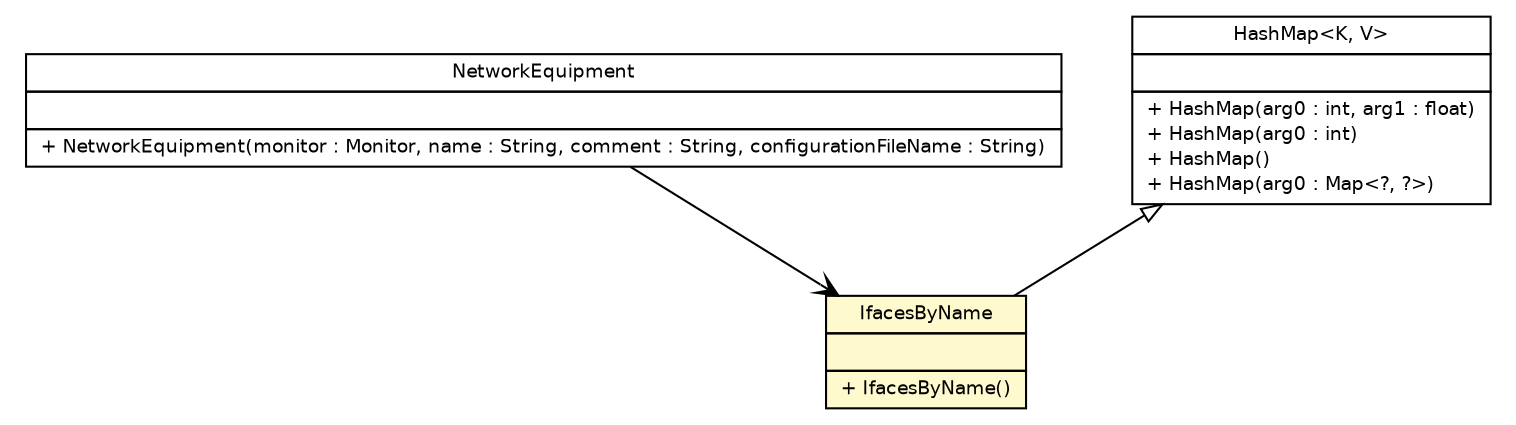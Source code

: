 #!/usr/local/bin/dot
#
# Class diagram 
# Generated by UmlGraph version 4.6 (http://www.spinellis.gr/sw/umlgraph)
#

digraph G {
	edge [fontname="Helvetica",fontsize=10,labelfontname="Helvetica",labelfontsize=10];
	node [fontname="Helvetica",fontsize=10,shape=plaintext];
	// fr.univrennes1.cri.jtacl.core.network.IfacesByName
	c8285 [label=<<table border="0" cellborder="1" cellspacing="0" cellpadding="2" port="p" bgcolor="lemonChiffon" href="./IfacesByName.html">
		<tr><td><table border="0" cellspacing="0" cellpadding="1">
			<tr><td> IfacesByName </td></tr>
		</table></td></tr>
		<tr><td><table border="0" cellspacing="0" cellpadding="1">
			<tr><td align="left">  </td></tr>
		</table></td></tr>
		<tr><td><table border="0" cellspacing="0" cellpadding="1">
			<tr><td align="left"> + IfacesByName() </td></tr>
		</table></td></tr>
		</table>>, fontname="Helvetica", fontcolor="black", fontsize=9.0];
	// fr.univrennes1.cri.jtacl.core.network.NetworkEquipment
	c8289 [label=<<table border="0" cellborder="1" cellspacing="0" cellpadding="2" port="p" href="./NetworkEquipment.html">
		<tr><td><table border="0" cellspacing="0" cellpadding="1">
			<tr><td> NetworkEquipment </td></tr>
		</table></td></tr>
		<tr><td><table border="0" cellspacing="0" cellpadding="1">
			<tr><td align="left">  </td></tr>
		</table></td></tr>
		<tr><td><table border="0" cellspacing="0" cellpadding="1">
			<tr><td align="left"> + NetworkEquipment(monitor : Monitor, name : String, comment : String, configurationFileName : String) </td></tr>
		</table></td></tr>
		</table>>, fontname="Helvetica", fontcolor="black", fontsize=9.0];
	//fr.univrennes1.cri.jtacl.core.network.IfacesByName extends java.util.HashMap<java.lang.String, fr.univrennes1.cri.jtacl.core.network.Iface>
	c8369:p -> c8285:p [dir=back,arrowtail=empty];
	// fr.univrennes1.cri.jtacl.core.network.NetworkEquipment NAVASSOC fr.univrennes1.cri.jtacl.core.network.IfacesByName
	c8289:p -> c8285:p [taillabel="", label="", headlabel="", fontname="Helvetica", fontcolor="black", fontsize=10.0, color="black", arrowhead=open];
	// java.util.HashMap<K, V>
	c8369 [label=<<table border="0" cellborder="1" cellspacing="0" cellpadding="2" port="p" href="http://java.sun.com/j2se/1.4.2/docs/api/java/util/HashMap.html">
		<tr><td><table border="0" cellspacing="0" cellpadding="1">
			<tr><td> HashMap&lt;K, V&gt; </td></tr>
		</table></td></tr>
		<tr><td><table border="0" cellspacing="0" cellpadding="1">
			<tr><td align="left">  </td></tr>
		</table></td></tr>
		<tr><td><table border="0" cellspacing="0" cellpadding="1">
			<tr><td align="left"> + HashMap(arg0 : int, arg1 : float) </td></tr>
			<tr><td align="left"> + HashMap(arg0 : int) </td></tr>
			<tr><td align="left"> + HashMap() </td></tr>
			<tr><td align="left"> + HashMap(arg0 : Map&lt;?, ?&gt;) </td></tr>
		</table></td></tr>
		</table>>, fontname="Helvetica", fontcolor="black", fontsize=9.0];
}

